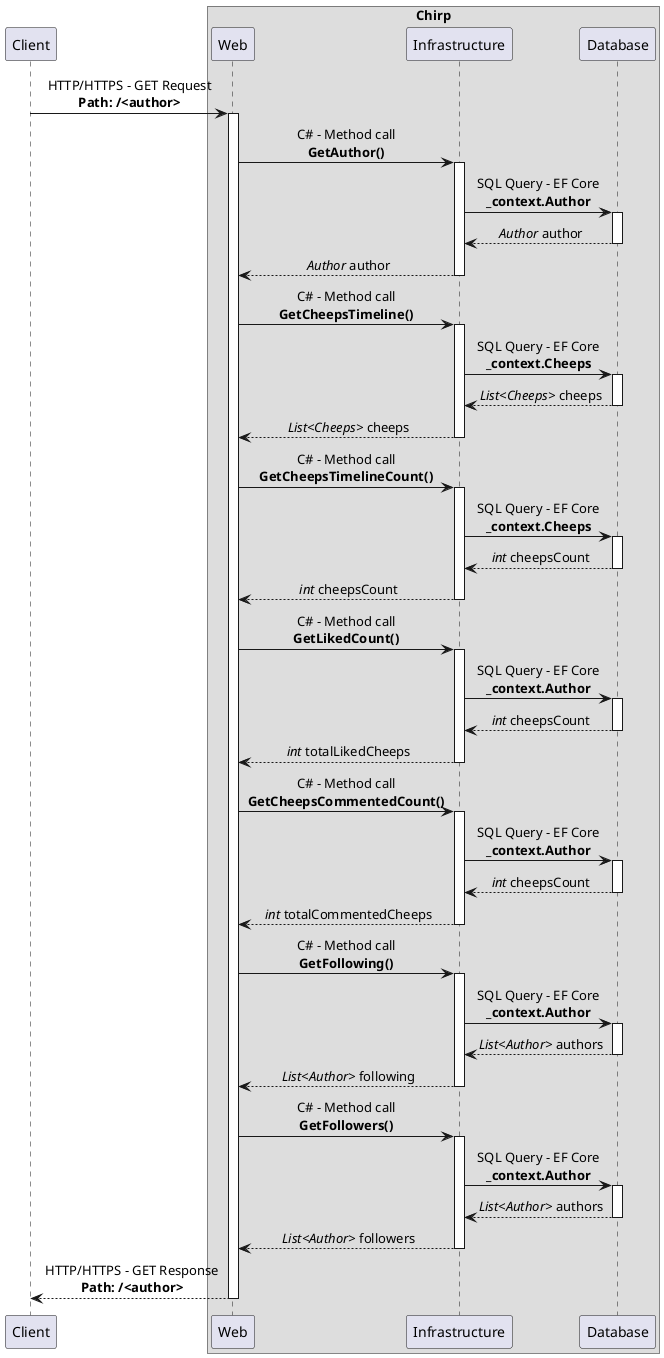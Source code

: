 @startuml page-fetch-sequence-diagram
participant Client

box Chirp
participant Web
participant Infrastructure
participant Database
end box

skinparam sequenceMessageAlign center

Client -> Web ++ : HTTP/HTTPS - GET Request\n**Path: /<author>**

Web -> Infrastructure ++ : C# - Method call\n**GetAuthor()**

Infrastructure -> Database ++ : SQL Query - EF Core\n**_context.Author**
return //Author// author

return //Author// author


Web -> Infrastructure ++ : C# - Method call\n**GetCheepsTimeline()**

Infrastructure -> Database ++ : SQL Query - EF Core\n**_context.Cheeps**
return //List<Cheeps>// cheeps

return //List<Cheeps>// cheeps


Web -> Infrastructure ++ : C# - Method call\n**GetCheepsTimelineCount()**

Infrastructure -> Database ++ : SQL Query - EF Core\n**_context.Cheeps**
return //int// cheepsCount

return //int// cheepsCount


Web -> Infrastructure ++ : C# - Method call\n**GetLikedCount()**

Infrastructure -> Database ++ : SQL Query - EF Core\n**_context.Author**
return //int// cheepsCount

return //int// totalLikedCheeps


Web -> Infrastructure ++ : C# - Method call\n**GetCheepsCommentedCount()**

Infrastructure -> Database ++ : SQL Query - EF Core\n**_context.Author**
return //int// cheepsCount

return //int// totalCommentedCheeps


Web -> Infrastructure ++ : C# - Method call\n**GetFollowing()**

Infrastructure -> Database ++ : SQL Query - EF Core\n**_context.Author**
return //List<Author>// authors

return //List<Author>// following


Web -> Infrastructure ++ : C# - Method call\n**GetFollowers()**

Infrastructure -> Database ++ : SQL Query - EF Core\n**_context.Author**
return //List<Author>// authors

return //List<Author>// followers

return HTTP/HTTPS - GET Response\n**Path: /<author>**
@enduml
